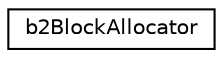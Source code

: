 digraph "Graphical Class Hierarchy"
{
 // LATEX_PDF_SIZE
  edge [fontname="Helvetica",fontsize="10",labelfontname="Helvetica",labelfontsize="10"];
  node [fontname="Helvetica",fontsize="10",shape=record];
  rankdir="LR";
  Node0 [label="b2BlockAllocator",height=0.2,width=0.4,color="black", fillcolor="white", style="filled",URL="$classb2BlockAllocator.html",tooltip=" "];
}
